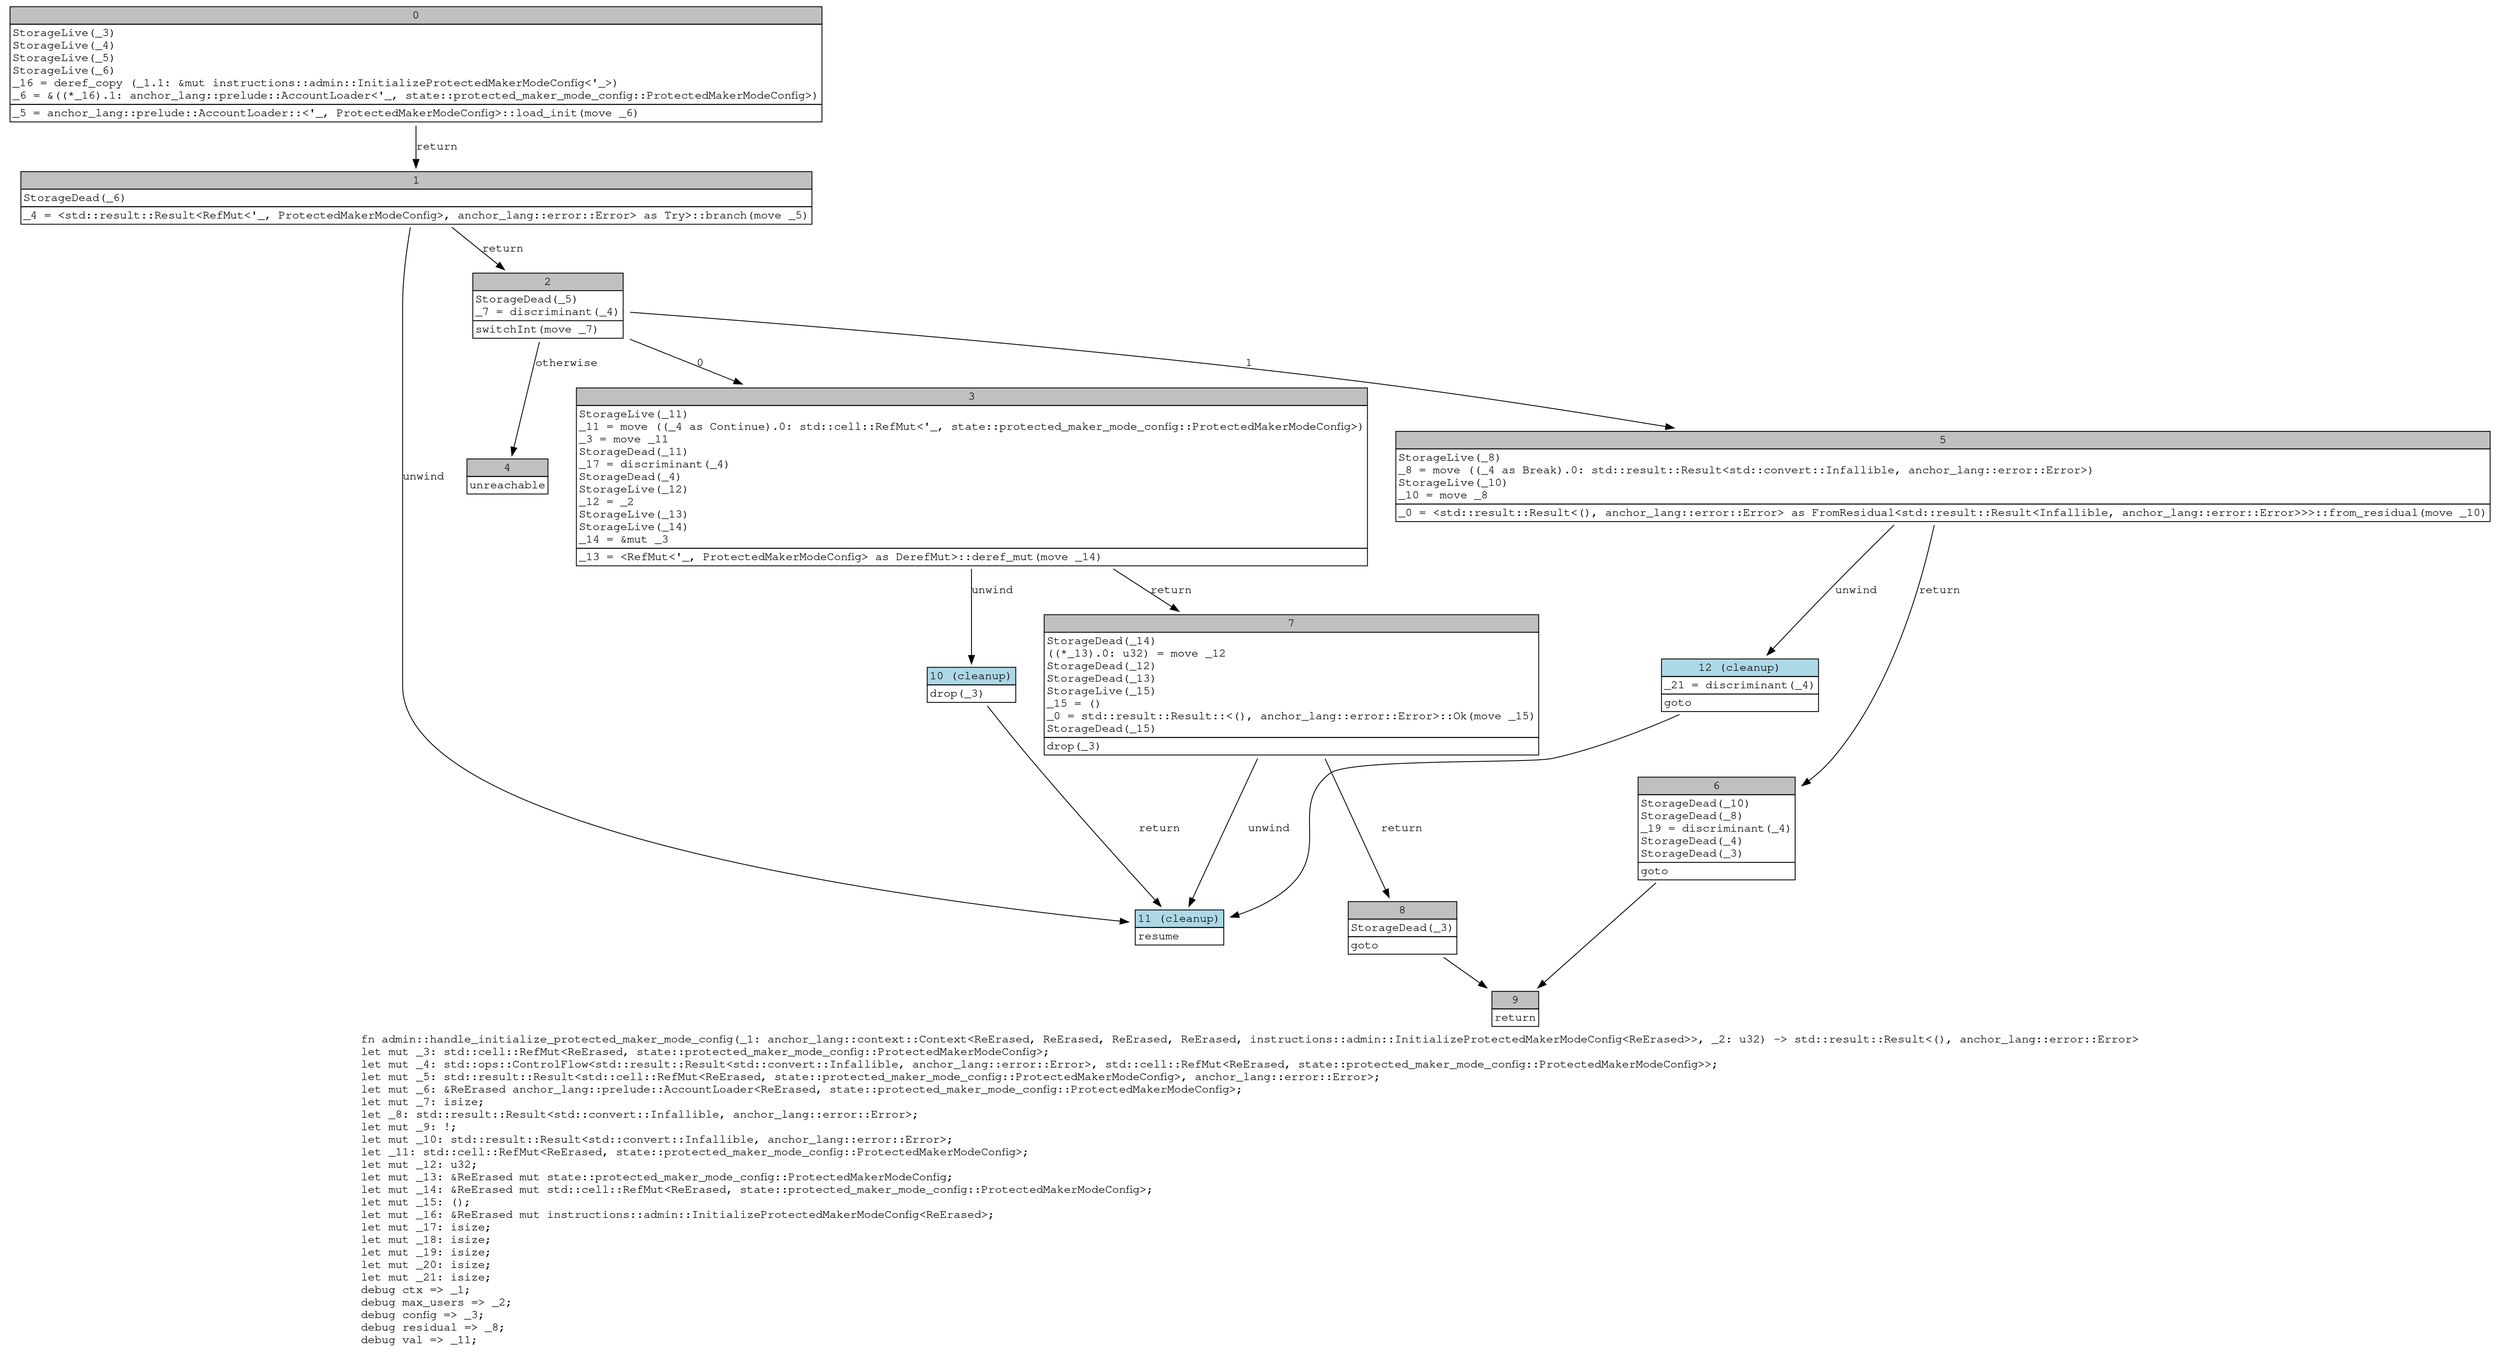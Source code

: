 digraph Mir_0_1123 {
    graph [fontname="Courier, monospace"];
    node [fontname="Courier, monospace"];
    edge [fontname="Courier, monospace"];
    label=<fn admin::handle_initialize_protected_maker_mode_config(_1: anchor_lang::context::Context&lt;ReErased, ReErased, ReErased, ReErased, instructions::admin::InitializeProtectedMakerModeConfig&lt;ReErased&gt;&gt;, _2: u32) -&gt; std::result::Result&lt;(), anchor_lang::error::Error&gt;<br align="left"/>let mut _3: std::cell::RefMut&lt;ReErased, state::protected_maker_mode_config::ProtectedMakerModeConfig&gt;;<br align="left"/>let mut _4: std::ops::ControlFlow&lt;std::result::Result&lt;std::convert::Infallible, anchor_lang::error::Error&gt;, std::cell::RefMut&lt;ReErased, state::protected_maker_mode_config::ProtectedMakerModeConfig&gt;&gt;;<br align="left"/>let mut _5: std::result::Result&lt;std::cell::RefMut&lt;ReErased, state::protected_maker_mode_config::ProtectedMakerModeConfig&gt;, anchor_lang::error::Error&gt;;<br align="left"/>let mut _6: &amp;ReErased anchor_lang::prelude::AccountLoader&lt;ReErased, state::protected_maker_mode_config::ProtectedMakerModeConfig&gt;;<br align="left"/>let mut _7: isize;<br align="left"/>let _8: std::result::Result&lt;std::convert::Infallible, anchor_lang::error::Error&gt;;<br align="left"/>let mut _9: !;<br align="left"/>let mut _10: std::result::Result&lt;std::convert::Infallible, anchor_lang::error::Error&gt;;<br align="left"/>let _11: std::cell::RefMut&lt;ReErased, state::protected_maker_mode_config::ProtectedMakerModeConfig&gt;;<br align="left"/>let mut _12: u32;<br align="left"/>let mut _13: &amp;ReErased mut state::protected_maker_mode_config::ProtectedMakerModeConfig;<br align="left"/>let mut _14: &amp;ReErased mut std::cell::RefMut&lt;ReErased, state::protected_maker_mode_config::ProtectedMakerModeConfig&gt;;<br align="left"/>let mut _15: ();<br align="left"/>let mut _16: &amp;ReErased mut instructions::admin::InitializeProtectedMakerModeConfig&lt;ReErased&gt;;<br align="left"/>let mut _17: isize;<br align="left"/>let mut _18: isize;<br align="left"/>let mut _19: isize;<br align="left"/>let mut _20: isize;<br align="left"/>let mut _21: isize;<br align="left"/>debug ctx =&gt; _1;<br align="left"/>debug max_users =&gt; _2;<br align="left"/>debug config =&gt; _3;<br align="left"/>debug residual =&gt; _8;<br align="left"/>debug val =&gt; _11;<br align="left"/>>;
    bb0__0_1123 [shape="none", label=<<table border="0" cellborder="1" cellspacing="0"><tr><td bgcolor="gray" align="center" colspan="1">0</td></tr><tr><td align="left" balign="left">StorageLive(_3)<br/>StorageLive(_4)<br/>StorageLive(_5)<br/>StorageLive(_6)<br/>_16 = deref_copy (_1.1: &amp;mut instructions::admin::InitializeProtectedMakerModeConfig&lt;'_&gt;)<br/>_6 = &amp;((*_16).1: anchor_lang::prelude::AccountLoader&lt;'_, state::protected_maker_mode_config::ProtectedMakerModeConfig&gt;)<br/></td></tr><tr><td align="left">_5 = anchor_lang::prelude::AccountLoader::&lt;'_, ProtectedMakerModeConfig&gt;::load_init(move _6)</td></tr></table>>];
    bb1__0_1123 [shape="none", label=<<table border="0" cellborder="1" cellspacing="0"><tr><td bgcolor="gray" align="center" colspan="1">1</td></tr><tr><td align="left" balign="left">StorageDead(_6)<br/></td></tr><tr><td align="left">_4 = &lt;std::result::Result&lt;RefMut&lt;'_, ProtectedMakerModeConfig&gt;, anchor_lang::error::Error&gt; as Try&gt;::branch(move _5)</td></tr></table>>];
    bb2__0_1123 [shape="none", label=<<table border="0" cellborder="1" cellspacing="0"><tr><td bgcolor="gray" align="center" colspan="1">2</td></tr><tr><td align="left" balign="left">StorageDead(_5)<br/>_7 = discriminant(_4)<br/></td></tr><tr><td align="left">switchInt(move _7)</td></tr></table>>];
    bb3__0_1123 [shape="none", label=<<table border="0" cellborder="1" cellspacing="0"><tr><td bgcolor="gray" align="center" colspan="1">3</td></tr><tr><td align="left" balign="left">StorageLive(_11)<br/>_11 = move ((_4 as Continue).0: std::cell::RefMut&lt;'_, state::protected_maker_mode_config::ProtectedMakerModeConfig&gt;)<br/>_3 = move _11<br/>StorageDead(_11)<br/>_17 = discriminant(_4)<br/>StorageDead(_4)<br/>StorageLive(_12)<br/>_12 = _2<br/>StorageLive(_13)<br/>StorageLive(_14)<br/>_14 = &amp;mut _3<br/></td></tr><tr><td align="left">_13 = &lt;RefMut&lt;'_, ProtectedMakerModeConfig&gt; as DerefMut&gt;::deref_mut(move _14)</td></tr></table>>];
    bb4__0_1123 [shape="none", label=<<table border="0" cellborder="1" cellspacing="0"><tr><td bgcolor="gray" align="center" colspan="1">4</td></tr><tr><td align="left">unreachable</td></tr></table>>];
    bb5__0_1123 [shape="none", label=<<table border="0" cellborder="1" cellspacing="0"><tr><td bgcolor="gray" align="center" colspan="1">5</td></tr><tr><td align="left" balign="left">StorageLive(_8)<br/>_8 = move ((_4 as Break).0: std::result::Result&lt;std::convert::Infallible, anchor_lang::error::Error&gt;)<br/>StorageLive(_10)<br/>_10 = move _8<br/></td></tr><tr><td align="left">_0 = &lt;std::result::Result&lt;(), anchor_lang::error::Error&gt; as FromResidual&lt;std::result::Result&lt;Infallible, anchor_lang::error::Error&gt;&gt;&gt;::from_residual(move _10)</td></tr></table>>];
    bb6__0_1123 [shape="none", label=<<table border="0" cellborder="1" cellspacing="0"><tr><td bgcolor="gray" align="center" colspan="1">6</td></tr><tr><td align="left" balign="left">StorageDead(_10)<br/>StorageDead(_8)<br/>_19 = discriminant(_4)<br/>StorageDead(_4)<br/>StorageDead(_3)<br/></td></tr><tr><td align="left">goto</td></tr></table>>];
    bb7__0_1123 [shape="none", label=<<table border="0" cellborder="1" cellspacing="0"><tr><td bgcolor="gray" align="center" colspan="1">7</td></tr><tr><td align="left" balign="left">StorageDead(_14)<br/>((*_13).0: u32) = move _12<br/>StorageDead(_12)<br/>StorageDead(_13)<br/>StorageLive(_15)<br/>_15 = ()<br/>_0 = std::result::Result::&lt;(), anchor_lang::error::Error&gt;::Ok(move _15)<br/>StorageDead(_15)<br/></td></tr><tr><td align="left">drop(_3)</td></tr></table>>];
    bb8__0_1123 [shape="none", label=<<table border="0" cellborder="1" cellspacing="0"><tr><td bgcolor="gray" align="center" colspan="1">8</td></tr><tr><td align="left" balign="left">StorageDead(_3)<br/></td></tr><tr><td align="left">goto</td></tr></table>>];
    bb9__0_1123 [shape="none", label=<<table border="0" cellborder="1" cellspacing="0"><tr><td bgcolor="gray" align="center" colspan="1">9</td></tr><tr><td align="left">return</td></tr></table>>];
    bb10__0_1123 [shape="none", label=<<table border="0" cellborder="1" cellspacing="0"><tr><td bgcolor="lightblue" align="center" colspan="1">10 (cleanup)</td></tr><tr><td align="left">drop(_3)</td></tr></table>>];
    bb11__0_1123 [shape="none", label=<<table border="0" cellborder="1" cellspacing="0"><tr><td bgcolor="lightblue" align="center" colspan="1">11 (cleanup)</td></tr><tr><td align="left">resume</td></tr></table>>];
    bb12__0_1123 [shape="none", label=<<table border="0" cellborder="1" cellspacing="0"><tr><td bgcolor="lightblue" align="center" colspan="1">12 (cleanup)</td></tr><tr><td align="left" balign="left">_21 = discriminant(_4)<br/></td></tr><tr><td align="left">goto</td></tr></table>>];
    bb0__0_1123 -> bb1__0_1123 [label="return"];
    bb1__0_1123 -> bb2__0_1123 [label="return"];
    bb1__0_1123 -> bb11__0_1123 [label="unwind"];
    bb2__0_1123 -> bb3__0_1123 [label="0"];
    bb2__0_1123 -> bb5__0_1123 [label="1"];
    bb2__0_1123 -> bb4__0_1123 [label="otherwise"];
    bb3__0_1123 -> bb7__0_1123 [label="return"];
    bb3__0_1123 -> bb10__0_1123 [label="unwind"];
    bb5__0_1123 -> bb6__0_1123 [label="return"];
    bb5__0_1123 -> bb12__0_1123 [label="unwind"];
    bb6__0_1123 -> bb9__0_1123 [label=""];
    bb7__0_1123 -> bb8__0_1123 [label="return"];
    bb7__0_1123 -> bb11__0_1123 [label="unwind"];
    bb8__0_1123 -> bb9__0_1123 [label=""];
    bb10__0_1123 -> bb11__0_1123 [label="return"];
    bb12__0_1123 -> bb11__0_1123 [label=""];
}
